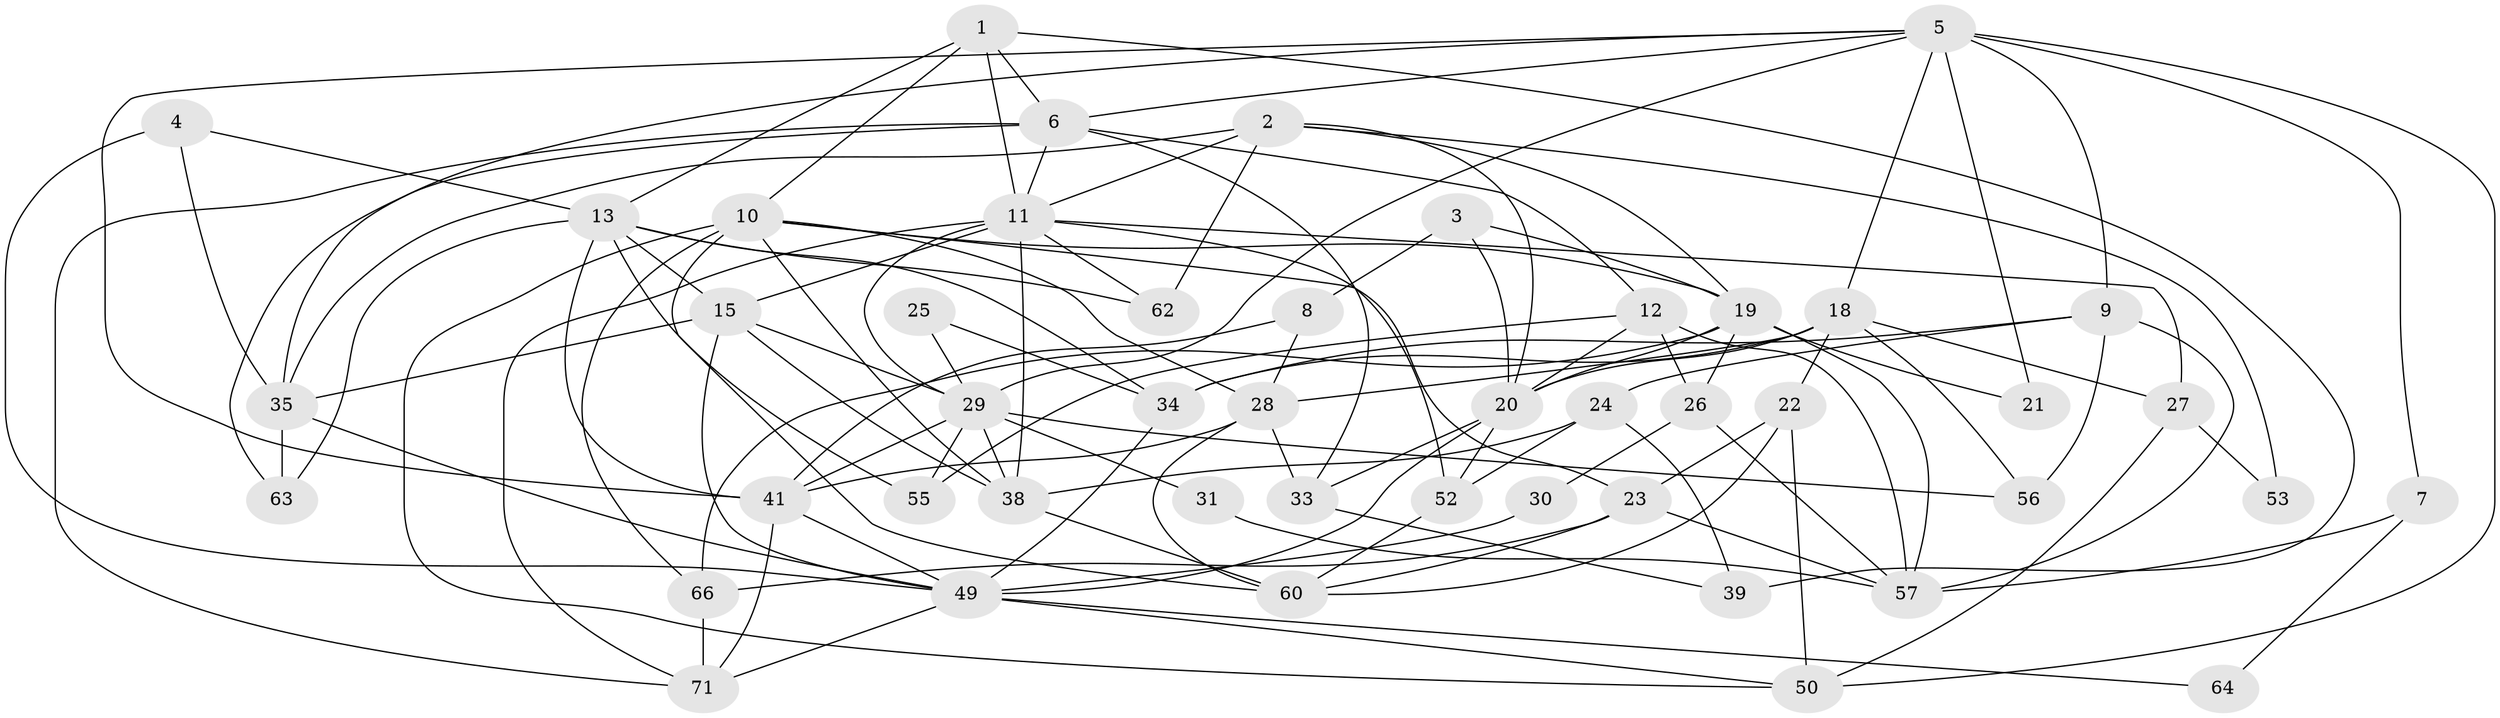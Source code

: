 // original degree distribution, {4: 0.273972602739726, 5: 0.2328767123287671, 3: 0.2328767123287671, 7: 0.0547945205479452, 2: 0.1506849315068493, 6: 0.0410958904109589, 8: 0.0136986301369863}
// Generated by graph-tools (version 1.1) at 2025/41/03/06/25 10:41:56]
// undirected, 47 vertices, 118 edges
graph export_dot {
graph [start="1"]
  node [color=gray90,style=filled];
  1 [super="+16"];
  2 [super="+43"];
  3;
  4;
  5 [super="+59"];
  6 [super="+14"];
  7;
  8;
  9 [super="+67"];
  10 [super="+54"];
  11 [super="+32"];
  12 [super="+40"];
  13 [super="+17"];
  15 [super="+42"];
  18 [super="+36"];
  19 [super="+44"];
  20 [super="+47"];
  21;
  22;
  23 [super="+48"];
  24;
  25;
  26;
  27;
  28 [super="+37"];
  29 [super="+69"];
  30;
  31;
  33 [super="+51"];
  34 [super="+61"];
  35 [super="+45"];
  38 [super="+46"];
  39;
  41 [super="+68"];
  49 [super="+72"];
  50;
  52 [super="+58"];
  53;
  55;
  56;
  57 [super="+70"];
  60 [super="+65"];
  62;
  63;
  64;
  66;
  71 [super="+73"];
  1 -- 39;
  1 -- 10;
  1 -- 13;
  1 -- 6;
  1 -- 11;
  2 -- 62;
  2 -- 35;
  2 -- 53;
  2 -- 19;
  2 -- 20;
  2 -- 11;
  3 -- 19;
  3 -- 20;
  3 -- 8;
  4 -- 13;
  4 -- 49;
  4 -- 35;
  5 -- 50;
  5 -- 18;
  5 -- 9;
  5 -- 21;
  5 -- 29;
  5 -- 35;
  5 -- 6;
  5 -- 7;
  5 -- 41;
  6 -- 33;
  6 -- 71;
  6 -- 11;
  6 -- 12;
  6 -- 63;
  7 -- 57;
  7 -- 64;
  8 -- 28;
  8 -- 41;
  9 -- 24;
  9 -- 34;
  9 -- 56;
  9 -- 57;
  10 -- 19;
  10 -- 66;
  10 -- 50;
  10 -- 60;
  10 -- 23;
  10 -- 28;
  10 -- 38;
  11 -- 15;
  11 -- 71;
  11 -- 52;
  11 -- 38;
  11 -- 27;
  11 -- 29;
  11 -- 62;
  12 -- 55;
  12 -- 20;
  12 -- 26;
  12 -- 57;
  13 -- 55;
  13 -- 62;
  13 -- 63;
  13 -- 34;
  13 -- 41;
  13 -- 15;
  15 -- 29;
  15 -- 49;
  15 -- 35;
  15 -- 38;
  18 -- 20 [weight=2];
  18 -- 34;
  18 -- 22;
  18 -- 56;
  18 -- 27;
  18 -- 28;
  19 -- 66;
  19 -- 21;
  19 -- 57;
  19 -- 26;
  19 -- 20;
  20 -- 33;
  20 -- 52;
  20 -- 49;
  22 -- 23;
  22 -- 50;
  22 -- 60;
  23 -- 57;
  23 -- 66;
  23 -- 60;
  24 -- 38;
  24 -- 39;
  24 -- 52;
  25 -- 34;
  25 -- 29;
  26 -- 30;
  26 -- 57;
  27 -- 50;
  27 -- 53;
  28 -- 33;
  28 -- 41;
  28 -- 60;
  29 -- 38;
  29 -- 31;
  29 -- 56;
  29 -- 55;
  29 -- 41;
  30 -- 49;
  31 -- 57;
  33 -- 39;
  34 -- 49;
  35 -- 63;
  35 -- 49;
  38 -- 60;
  41 -- 49;
  41 -- 71;
  49 -- 64;
  49 -- 71;
  49 -- 50;
  52 -- 60;
  66 -- 71;
}
